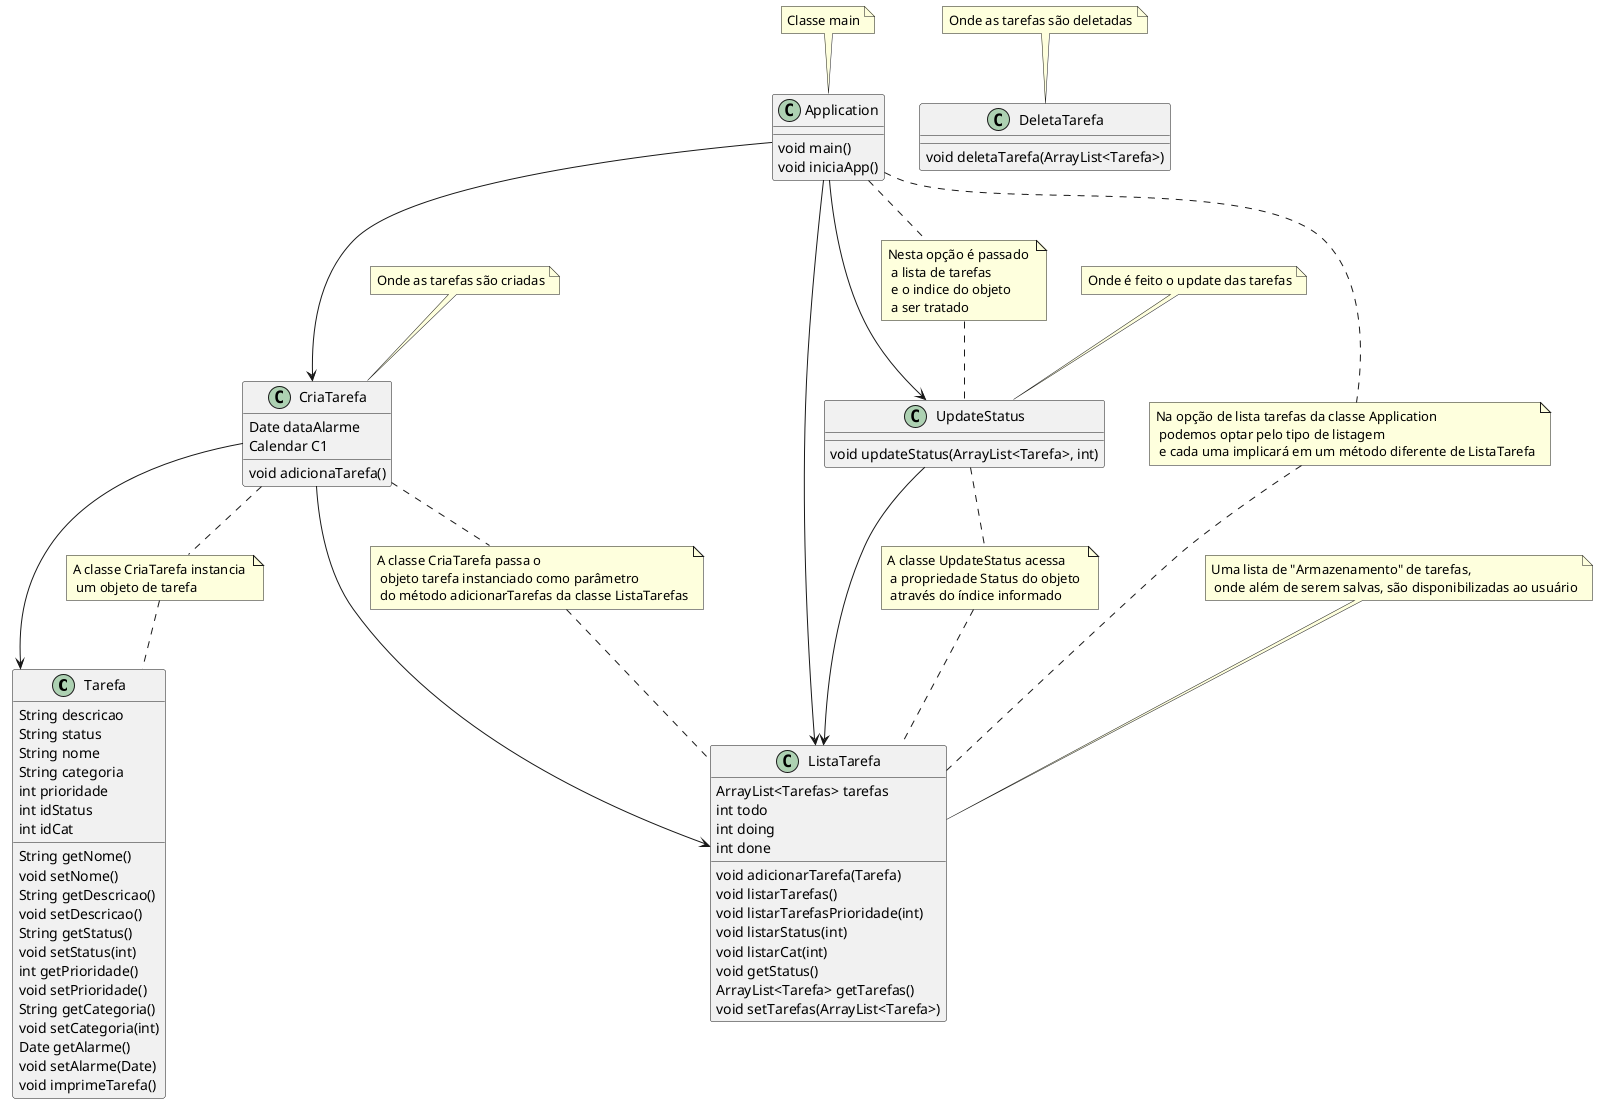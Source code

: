 @startuml TODO-List 

class Tarefa {
  String descricao 
  String status 
  String nome
  String categoria
  int prioridade 
  int idStatus
  int idCat


  String getNome()
  void setNome()
  String getDescricao()
  void setDescricao()
  String getStatus()
  void setStatus(int)
  int getPrioridade()
  void setPrioridade()
  String getCategoria()
  void setCategoria(int)
  Date getAlarme()
  void setAlarme(Date)
  void imprimeTarefa()
}

class CriaTarefa{
    Date dataAlarme
    Calendar C1
    void adicionaTarefa()
}

class ListaTarefa{
    ArrayList<Tarefas> tarefas
    int todo 
    int doing 
    int done 
    void adicionarTarefa(Tarefa)
    void listarTarefas()
    void listarTarefasPrioridade(int)
    void listarStatus(int)
    void listarCat(int)
    void getStatus()
    ArrayList<Tarefa> getTarefas()
    void setTarefas(ArrayList<Tarefa>)
}

class UpdateStatus{
    void updateStatus(ArrayList<Tarefa>, int)
}

class DeletaTarefa{
    void deletaTarefa(ArrayList<Tarefa>)
}


class Application{
    void main()
    void iniciaApp()
}

note top of Application : Classe main
note top of DeletaTarefa : Onde as tarefas são deletadas 
note top of CriaTarefa : Onde as tarefas são criadas 
note top of ListaTarefa : Uma lista de "Armazenamento" de tarefas, \n onde além de serem salvas, são disponibilizadas ao usuário 
note top of UpdateStatus : Onde é feito o update das tarefas 

Application --> CriaTarefa
CriaTarefa --> Tarefa

Note "A classe CriaTarefa instancia \n um objeto de tarefa" as N1 
CriaTarefa .. N1
N1 .. Tarefa

CriaTarefa --> ListaTarefa
Note "A classe CriaTarefa passa o \n objeto tarefa instanciado como parâmetro \n do método adicionarTarefas da classe ListaTarefas" as N2
CriaTarefa .. N2
N2 .. ListaTarefa

Application --> ListaTarefa
Note "Na opção de lista tarefas da classe Application \n podemos optar pelo tipo de listagem \n e cada uma implicará em um método diferente de ListaTarefa" as N3
Application .. N3
N3 .. ListaTarefa

Application --> UpdateStatus
Note "Nesta opção é passado \n a lista de tarefas \n e o indice do objeto \n a ser tratado" as N4
Application .. N4
N4 .. UpdateStatus

UpdateStatus --> ListaTarefa
Note "A classe UpdateStatus acessa \n a propriedade Status do objeto \n através do índice informado" as N5
UpdateStatus .. N5
N5 .. ListaTarefa


@enduml
